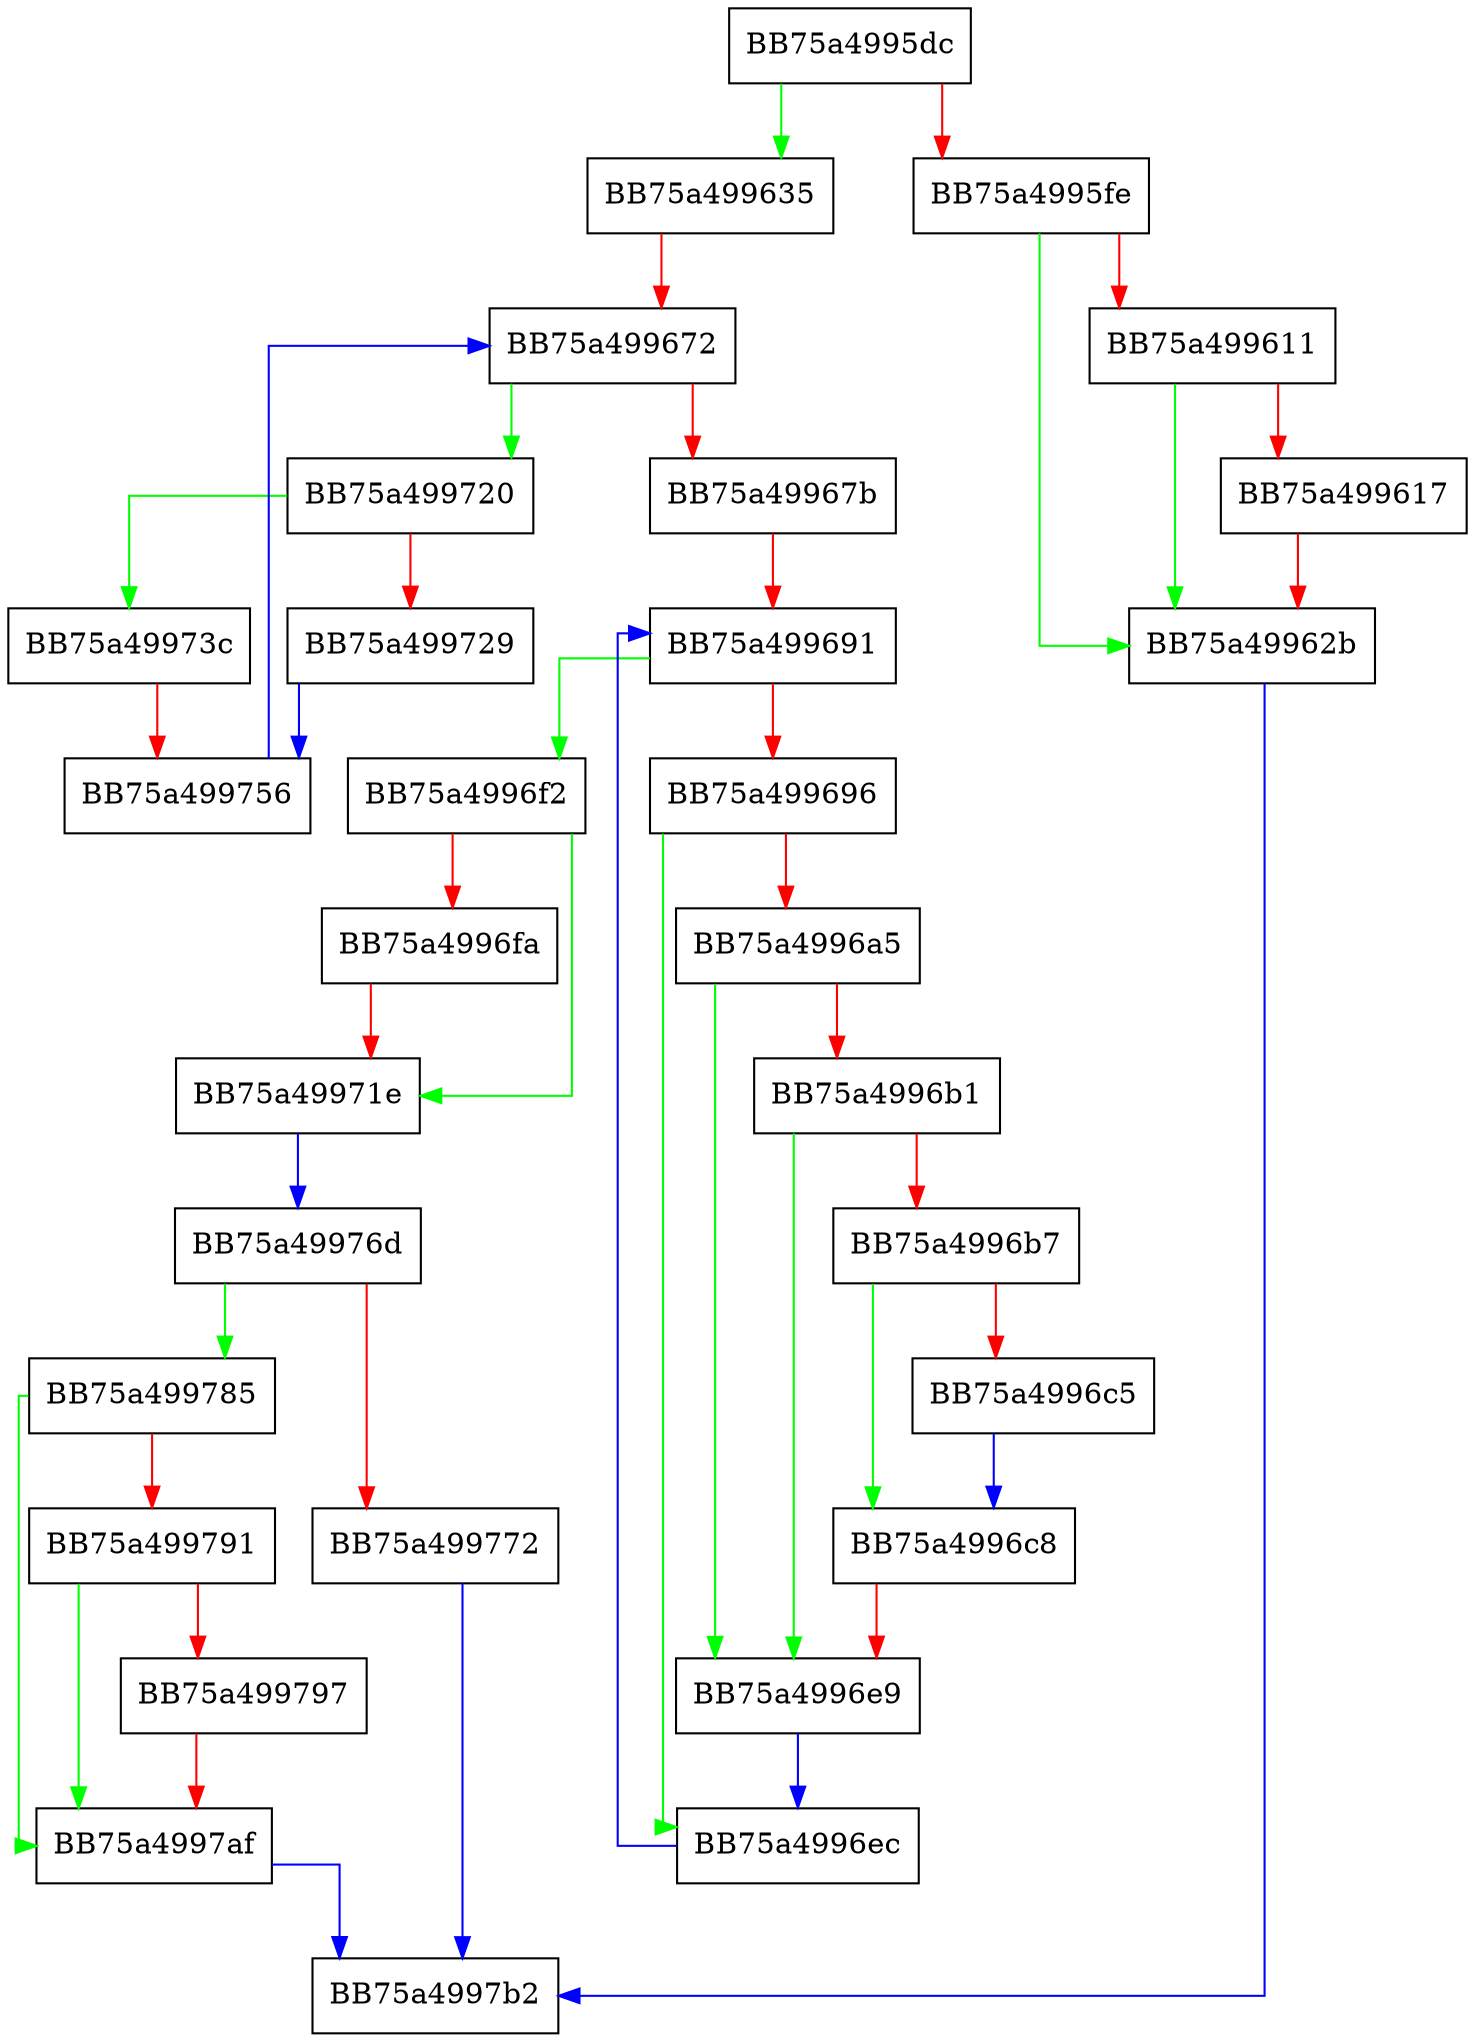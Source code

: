 digraph SaveAnomalyData {
  node [shape="box"];
  graph [splines=ortho];
  BB75a4995dc -> BB75a499635 [color="green"];
  BB75a4995dc -> BB75a4995fe [color="red"];
  BB75a4995fe -> BB75a49962b [color="green"];
  BB75a4995fe -> BB75a499611 [color="red"];
  BB75a499611 -> BB75a49962b [color="green"];
  BB75a499611 -> BB75a499617 [color="red"];
  BB75a499617 -> BB75a49962b [color="red"];
  BB75a49962b -> BB75a4997b2 [color="blue"];
  BB75a499635 -> BB75a499672 [color="red"];
  BB75a499672 -> BB75a499720 [color="green"];
  BB75a499672 -> BB75a49967b [color="red"];
  BB75a49967b -> BB75a499691 [color="red"];
  BB75a499691 -> BB75a4996f2 [color="green"];
  BB75a499691 -> BB75a499696 [color="red"];
  BB75a499696 -> BB75a4996ec [color="green"];
  BB75a499696 -> BB75a4996a5 [color="red"];
  BB75a4996a5 -> BB75a4996e9 [color="green"];
  BB75a4996a5 -> BB75a4996b1 [color="red"];
  BB75a4996b1 -> BB75a4996e9 [color="green"];
  BB75a4996b1 -> BB75a4996b7 [color="red"];
  BB75a4996b7 -> BB75a4996c8 [color="green"];
  BB75a4996b7 -> BB75a4996c5 [color="red"];
  BB75a4996c5 -> BB75a4996c8 [color="blue"];
  BB75a4996c8 -> BB75a4996e9 [color="red"];
  BB75a4996e9 -> BB75a4996ec [color="blue"];
  BB75a4996ec -> BB75a499691 [color="blue"];
  BB75a4996f2 -> BB75a49971e [color="green"];
  BB75a4996f2 -> BB75a4996fa [color="red"];
  BB75a4996fa -> BB75a49971e [color="red"];
  BB75a49971e -> BB75a49976d [color="blue"];
  BB75a499720 -> BB75a49973c [color="green"];
  BB75a499720 -> BB75a499729 [color="red"];
  BB75a499729 -> BB75a499756 [color="blue"];
  BB75a49973c -> BB75a499756 [color="red"];
  BB75a499756 -> BB75a499672 [color="blue"];
  BB75a49976d -> BB75a499785 [color="green"];
  BB75a49976d -> BB75a499772 [color="red"];
  BB75a499772 -> BB75a4997b2 [color="blue"];
  BB75a499785 -> BB75a4997af [color="green"];
  BB75a499785 -> BB75a499791 [color="red"];
  BB75a499791 -> BB75a4997af [color="green"];
  BB75a499791 -> BB75a499797 [color="red"];
  BB75a499797 -> BB75a4997af [color="red"];
  BB75a4997af -> BB75a4997b2 [color="blue"];
}